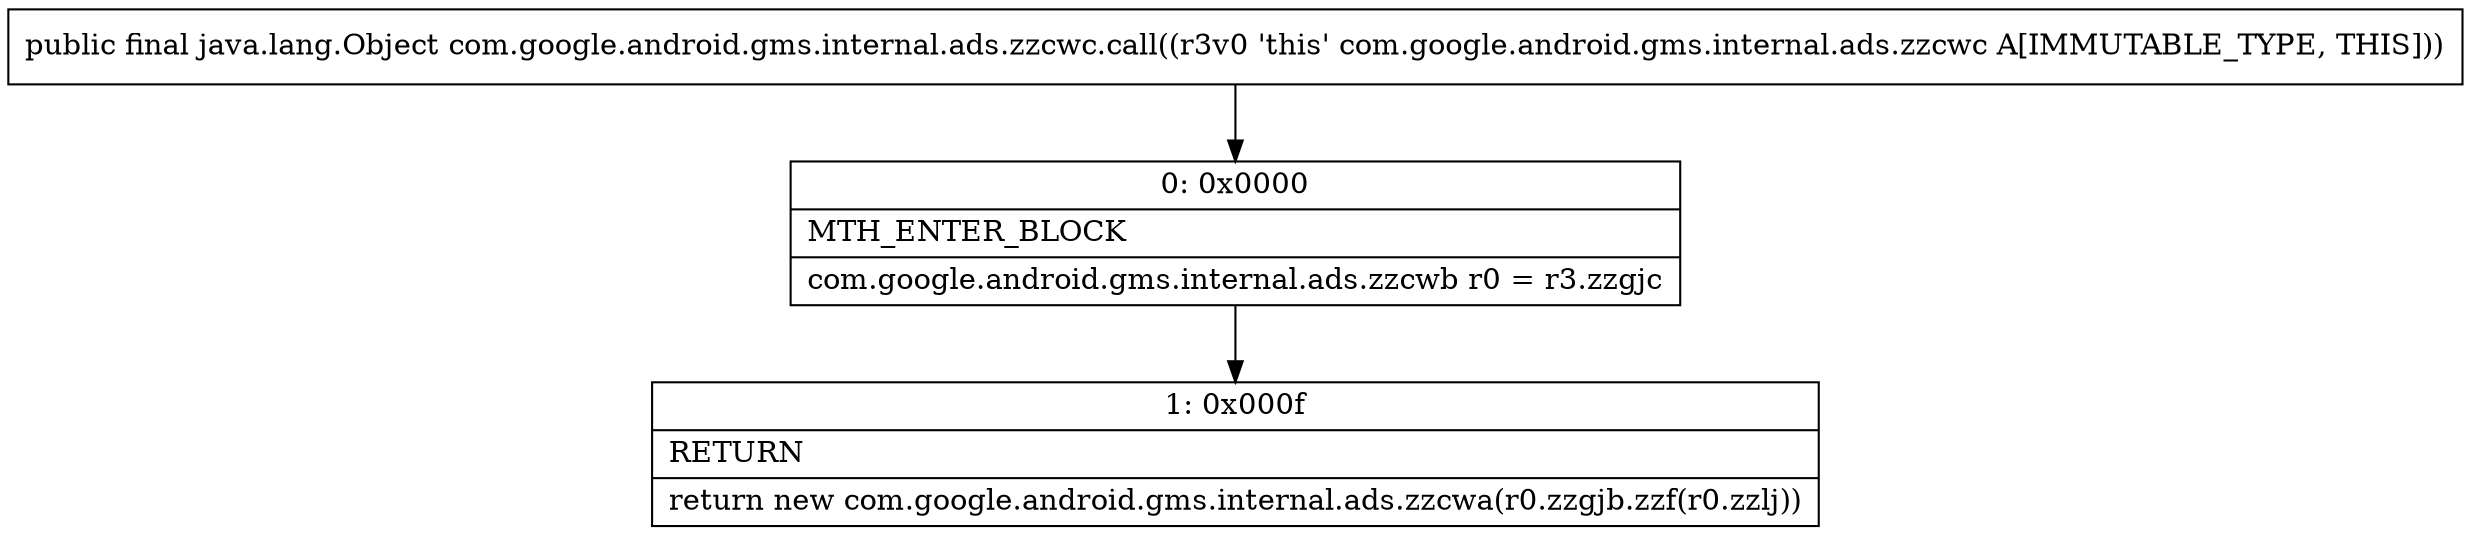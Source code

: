 digraph "CFG forcom.google.android.gms.internal.ads.zzcwc.call()Ljava\/lang\/Object;" {
Node_0 [shape=record,label="{0\:\ 0x0000|MTH_ENTER_BLOCK\l|com.google.android.gms.internal.ads.zzcwb r0 = r3.zzgjc\l}"];
Node_1 [shape=record,label="{1\:\ 0x000f|RETURN\l|return new com.google.android.gms.internal.ads.zzcwa(r0.zzgjb.zzf(r0.zzlj))\l}"];
MethodNode[shape=record,label="{public final java.lang.Object com.google.android.gms.internal.ads.zzcwc.call((r3v0 'this' com.google.android.gms.internal.ads.zzcwc A[IMMUTABLE_TYPE, THIS])) }"];
MethodNode -> Node_0;
Node_0 -> Node_1;
}

